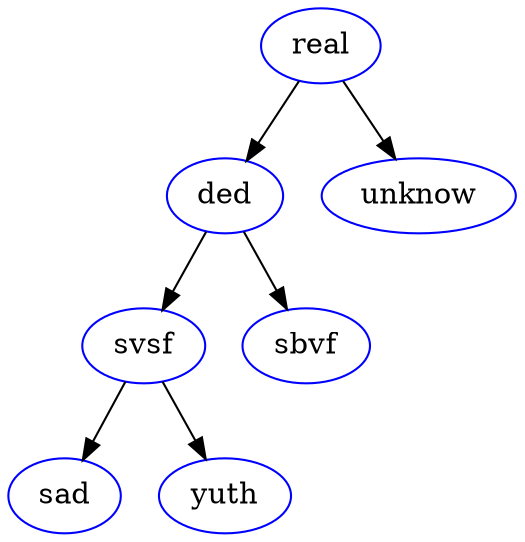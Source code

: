 digraph {
	"008C1560" [label = "real", color = "blue"]
	"008C1560" -> "008C1740"
	"008C1740" [label = "ded", color = "blue"]
	"008C1740" -> "008C4878"
	"008C4878" [label = "svsf", color = "blue"]
	"008C4878" -> "008C4968"
	"008C4968" [label = "sad", color = "blue"]
	"008C4878" -> "008C48F0"
	"008C48F0" [label = "yuth", color = "blue"]
	"008C1740" -> "008C17B8"
	"008C17B8" [label = "sbvf", color = "blue"]
	"008C1560" -> "008C16C8"
	"008C16C8" [label = "unknow", color = "blue"]
}
